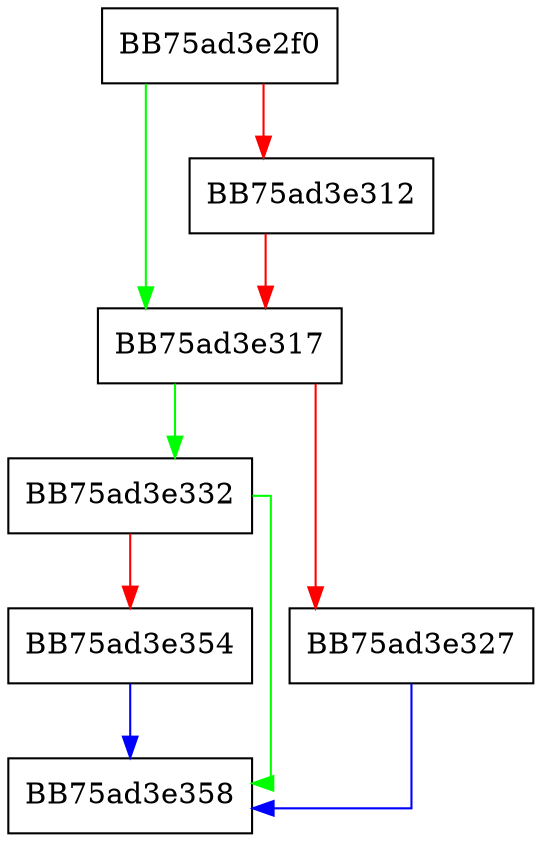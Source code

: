 digraph Read {
  node [shape="box"];
  graph [splines=ortho];
  BB75ad3e2f0 -> BB75ad3e317 [color="green"];
  BB75ad3e2f0 -> BB75ad3e312 [color="red"];
  BB75ad3e312 -> BB75ad3e317 [color="red"];
  BB75ad3e317 -> BB75ad3e332 [color="green"];
  BB75ad3e317 -> BB75ad3e327 [color="red"];
  BB75ad3e327 -> BB75ad3e358 [color="blue"];
  BB75ad3e332 -> BB75ad3e358 [color="green"];
  BB75ad3e332 -> BB75ad3e354 [color="red"];
  BB75ad3e354 -> BB75ad3e358 [color="blue"];
}